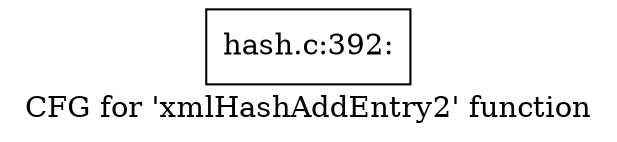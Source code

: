 digraph "CFG for 'xmlHashAddEntry2' function" {
	label="CFG for 'xmlHashAddEntry2' function";

	Node0x3d18d50 [shape=record,label="{hash.c:392:}"];
}
